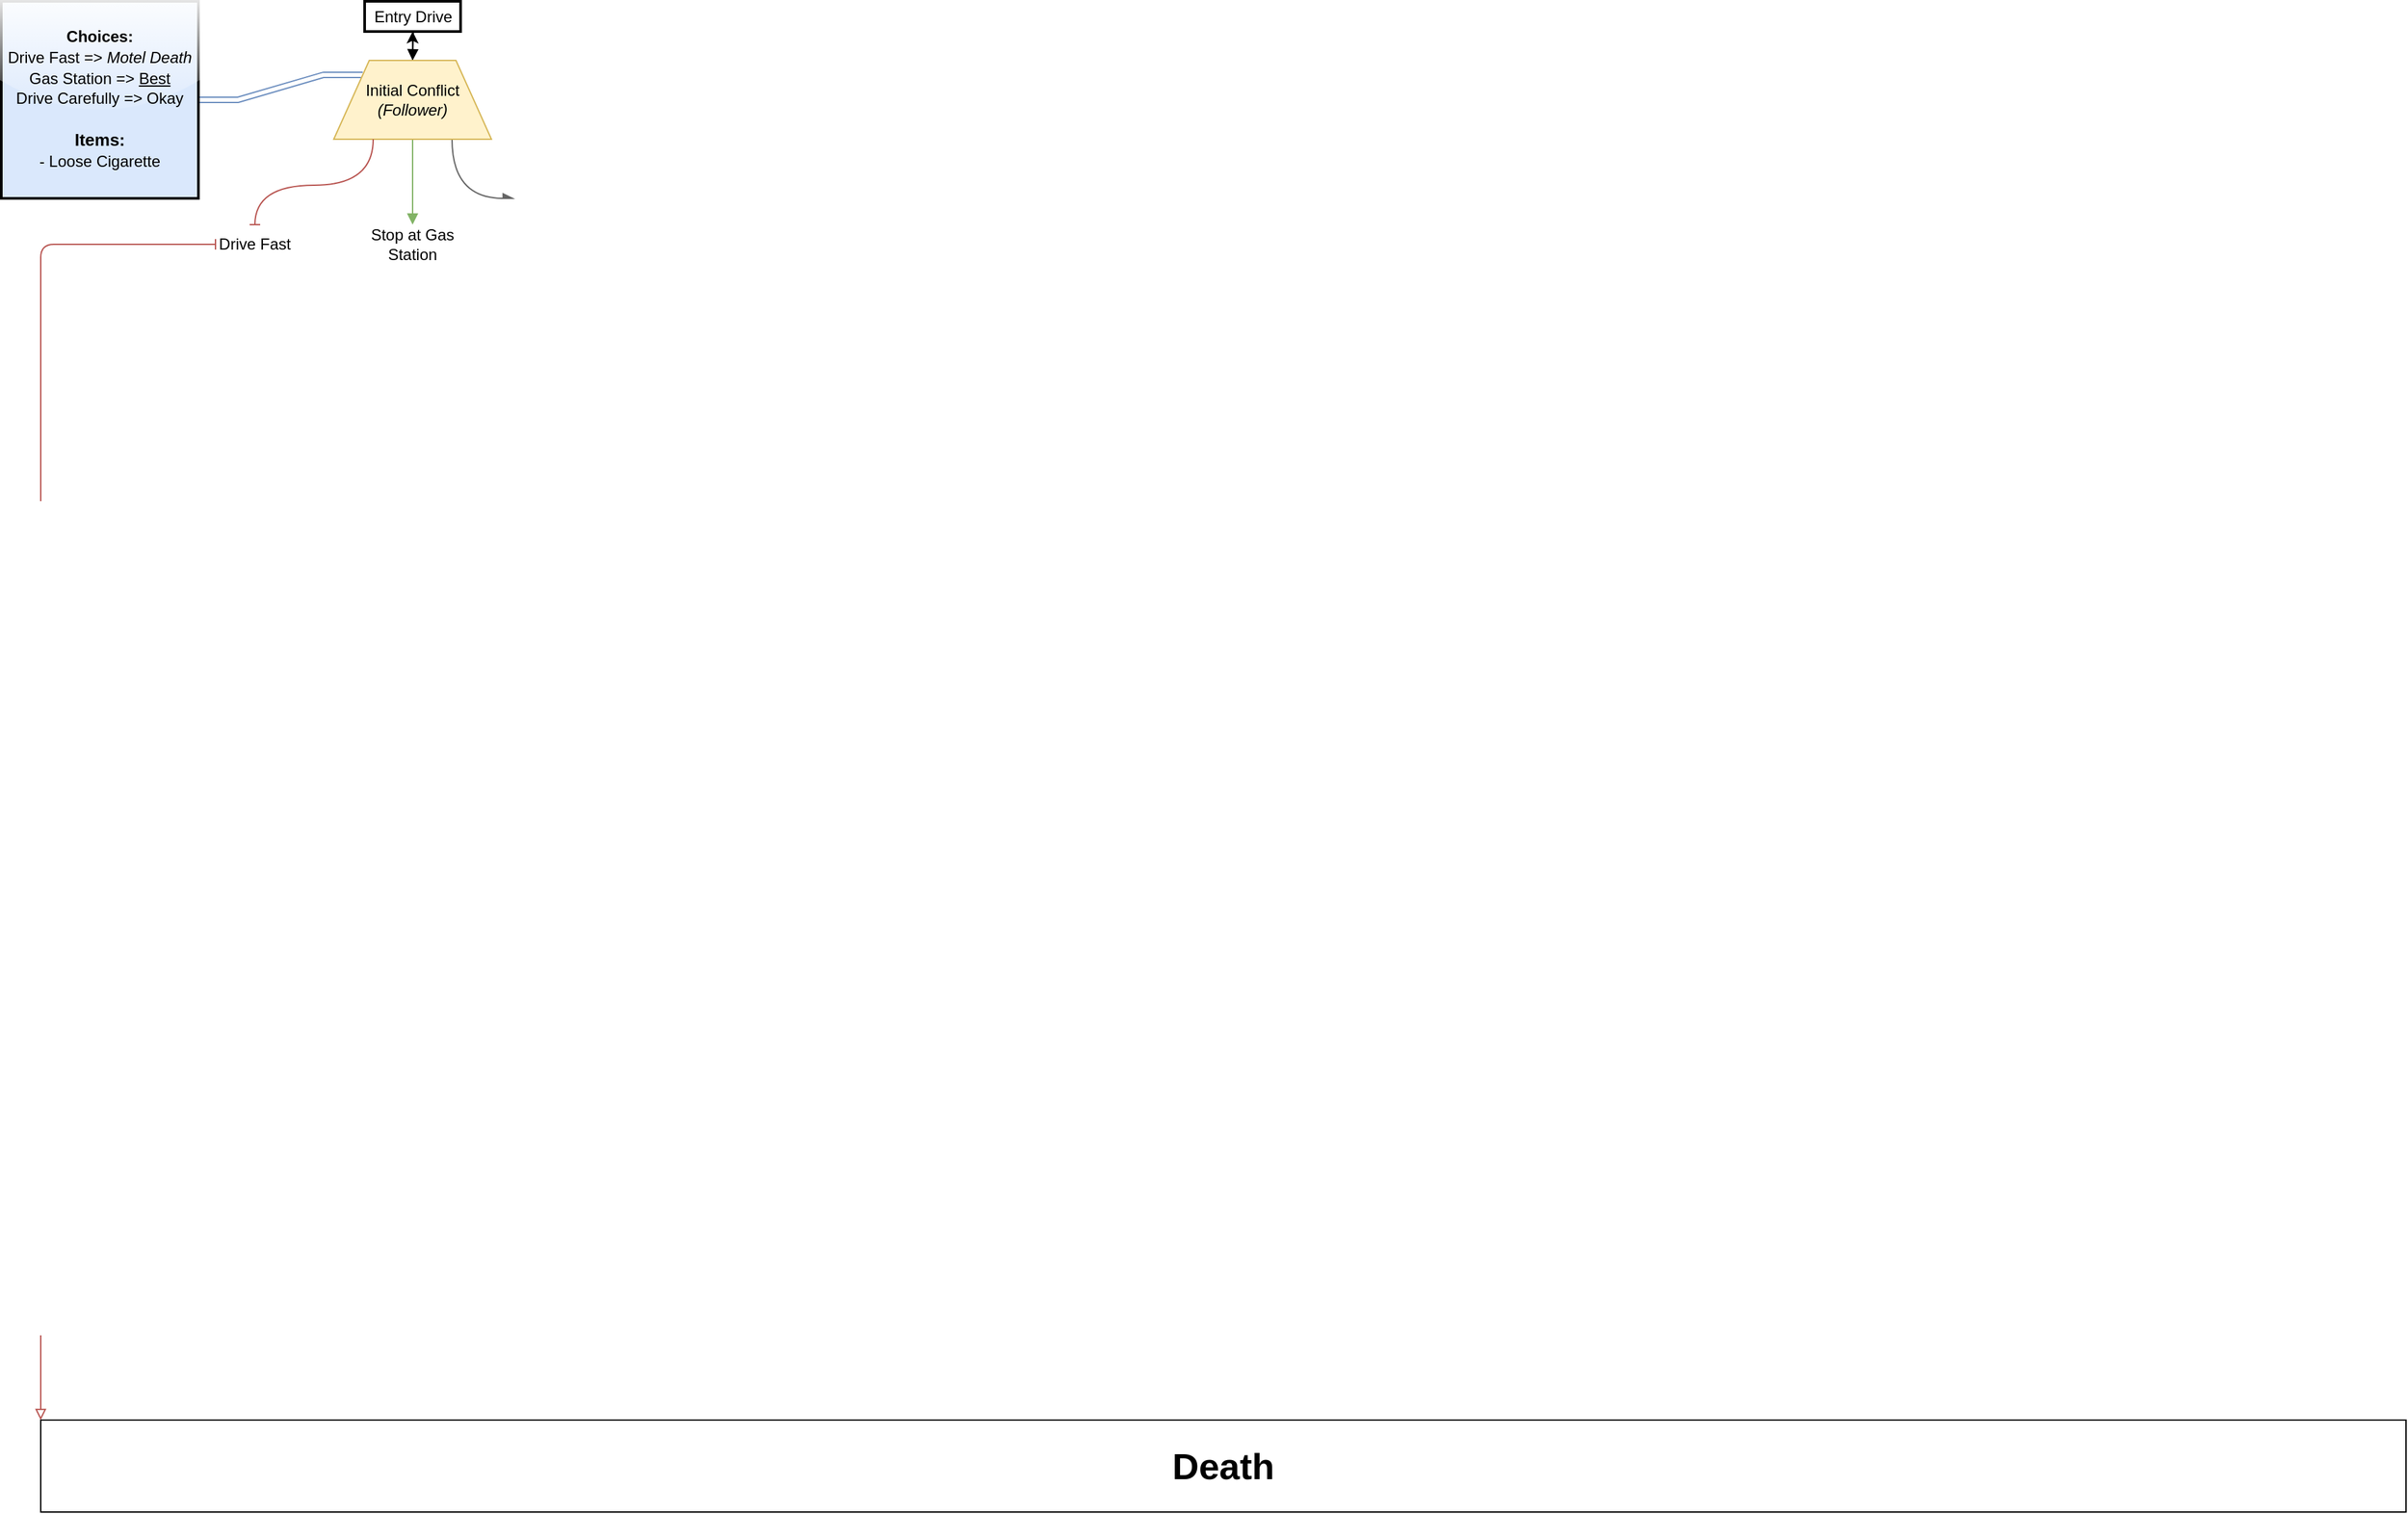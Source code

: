 <mxfile version="21.6.9" type="github">
  <diagram name="Page-1" id="sQd0xjiJjNnlhren32SC">
    <mxGraphModel dx="2574" dy="1621" grid="1" gridSize="10" guides="1" tooltips="1" connect="1" arrows="1" fold="1" page="1" pageScale="1" pageWidth="1920" pageHeight="1200" math="0" shadow="0">
      <root>
        <mxCell id="0" />
        <mxCell id="1" parent="0" />
        <mxCell id="2" value="Entry Drive" style="whiteSpace=wrap;strokeWidth=2;" parent="1" vertex="1">
          <mxGeometry x="-1633.5" y="-1190" width="73" height="23" as="geometry" />
        </mxCell>
        <mxCell id="12" value="" style="curved=1;startArrow=none;endArrow=block;exitX=0.507;exitY=1.01;entryX=0.5;entryY=0;entryDx=0;entryDy=0;" parent="1" source="2" target="HXRUX7Bo3C5i7UGBddSv-27" edge="1">
          <mxGeometry relative="1" as="geometry">
            <Array as="points" />
            <mxPoint x="-1597" y="-860" as="targetPoint" />
          </mxGeometry>
        </mxCell>
        <mxCell id="HXRUX7Bo3C5i7UGBddSv-31" value="" style="orthogonalLoop=1;jettySize=auto;html=1;entryX=0;entryY=0;entryDx=0;entryDy=0;exitX=0;exitY=0.5;exitDx=0;exitDy=0;shadow=0;fillColor=#f8cecc;strokeColor=#b85450;startArrow=baseDash;startFill=0;strokeWidth=1;targetPerimeterSpacing=0;endArrow=block;endFill=0;edgeStyle=orthogonalEdgeStyle;" edge="1" parent="1" source="HXRUX7Bo3C5i7UGBddSv-36" target="HXRUX7Bo3C5i7UGBddSv-34">
          <mxGeometry relative="1" as="geometry">
            <mxPoint x="-1830" y="-140" as="targetPoint" />
            <Array as="points">
              <mxPoint x="-1880" y="-1005" />
            </Array>
          </mxGeometry>
        </mxCell>
        <mxCell id="HXRUX7Bo3C5i7UGBddSv-40" style="edgeStyle=orthogonalEdgeStyle;rounded=0;orthogonalLoop=1;jettySize=auto;html=1;entryX=0.5;entryY=0;entryDx=0;entryDy=0;curved=1;startArrow=none;startFill=0;endArrow=block;endFill=1;fillColor=#d5e8d4;strokeColor=#82b366;" edge="1" parent="1" target="HXRUX7Bo3C5i7UGBddSv-39">
          <mxGeometry relative="1" as="geometry">
            <mxPoint x="-1597" y="-1085" as="sourcePoint" />
            <Array as="points">
              <mxPoint x="-1597" y="-1030" />
              <mxPoint x="-1597" y="-1030" />
            </Array>
          </mxGeometry>
        </mxCell>
        <mxCell id="HXRUX7Bo3C5i7UGBddSv-41" style="edgeStyle=entityRelationEdgeStyle;rounded=1;orthogonalLoop=1;jettySize=auto;html=1;exitX=0;exitY=0;exitDx=0;exitDy=0;entryX=1;entryY=0.5;entryDx=0;entryDy=0;shape=link;strokeWidth=1;shadow=0;startSize=6;endSize=6;fillColor=#dae8fc;strokeColor=#6c8ebf;" edge="1" parent="1" source="HXRUX7Bo3C5i7UGBddSv-27" target="HXRUX7Bo3C5i7UGBddSv-42">
          <mxGeometry relative="1" as="geometry">
            <mxPoint x="-1760" y="-1100" as="targetPoint" />
          </mxGeometry>
        </mxCell>
        <mxCell id="HXRUX7Bo3C5i7UGBddSv-45" style="edgeStyle=orthogonalEdgeStyle;rounded=0;orthogonalLoop=1;jettySize=auto;html=1;exitX=0.75;exitY=1;exitDx=0;exitDy=0;curved=1;endArrow=async;endFill=1;fillColor=#f5f5f5;gradientColor=#b3b3b3;strokeColor=#666666;" edge="1" parent="1" source="HXRUX7Bo3C5i7UGBddSv-27">
          <mxGeometry relative="1" as="geometry">
            <mxPoint x="-1520" y="-1040" as="targetPoint" />
            <Array as="points">
              <mxPoint x="-1567" y="-1040" />
            </Array>
          </mxGeometry>
        </mxCell>
        <mxCell id="HXRUX7Bo3C5i7UGBddSv-46" value="" style="edgeStyle=orthogonalEdgeStyle;rounded=0;orthogonalLoop=1;jettySize=auto;html=1;" edge="1" parent="1" source="HXRUX7Bo3C5i7UGBddSv-27" target="2">
          <mxGeometry relative="1" as="geometry" />
        </mxCell>
        <mxCell id="HXRUX7Bo3C5i7UGBddSv-27" value="Initial Conflict&lt;br&gt;&lt;i&gt;(Follower)&lt;/i&gt;" style="shape=trapezoid;perimeter=trapezoidPerimeter;whiteSpace=wrap;html=1;fixedSize=1;fillColor=#fff2cc;strokeColor=#d6b656;size=27;" vertex="1" parent="1">
          <mxGeometry x="-1657" y="-1145" width="120" height="60" as="geometry" />
        </mxCell>
        <mxCell id="HXRUX7Bo3C5i7UGBddSv-34" value="&lt;b&gt;&lt;font style=&quot;font-size: 28px;&quot;&gt;Death&lt;/font&gt;&lt;/b&gt;" style="rounded=0;whiteSpace=wrap;html=1;align=center;" vertex="1" parent="1">
          <mxGeometry x="-1880" y="-110" width="1800" height="70" as="geometry" />
        </mxCell>
        <mxCell id="HXRUX7Bo3C5i7UGBddSv-37" value="" style="edgeStyle=orthogonalEdgeStyle;rounded=0;orthogonalLoop=1;jettySize=auto;html=1;entryX=0.5;entryY=0;entryDx=0;entryDy=0;exitX=0.25;exitY=1;exitDx=0;exitDy=0;curved=1;shadow=0;fillColor=#f8cecc;strokeColor=#b85450;endArrow=baseDash;endFill=0;" edge="1" parent="1" source="HXRUX7Bo3C5i7UGBddSv-27" target="HXRUX7Bo3C5i7UGBddSv-36">
          <mxGeometry relative="1" as="geometry">
            <mxPoint x="-1643" y="-1002" as="sourcePoint" />
            <mxPoint x="-1880" y="-110" as="targetPoint" />
            <Array as="points">
              <mxPoint x="-1627" y="-1050" />
              <mxPoint x="-1717" y="-1050" />
            </Array>
          </mxGeometry>
        </mxCell>
        <mxCell id="HXRUX7Bo3C5i7UGBddSv-36" value="Drive Fast" style="text;html=1;strokeColor=none;fillColor=none;align=center;verticalAlign=middle;whiteSpace=wrap;rounded=0;" vertex="1" parent="1">
          <mxGeometry x="-1747" y="-1020" width="60" height="30" as="geometry" />
        </mxCell>
        <mxCell id="HXRUX7Bo3C5i7UGBddSv-39" value="Stop at Gas Station" style="text;html=1;strokeColor=none;fillColor=none;align=center;verticalAlign=middle;whiteSpace=wrap;rounded=0;" vertex="1" parent="1">
          <mxGeometry x="-1637" y="-1020" width="80" height="30" as="geometry" />
        </mxCell>
        <mxCell id="HXRUX7Bo3C5i7UGBddSv-42" value="&lt;p style=&quot;line-height: 130%;&quot;&gt;&lt;b&gt;Choices:&lt;br&gt;&lt;/b&gt;Drive Fast =&amp;gt; &lt;i&gt;Motel Death&lt;/i&gt;&lt;br&gt;Gas Station =&amp;gt; &lt;u&gt;Best&lt;br&gt;&lt;/u&gt;Drive Carefully =&amp;gt; Okay&lt;br&gt;&lt;br&gt;&lt;font style=&quot;font-size: 13px;&quot;&gt;&lt;b&gt;Items:&lt;/b&gt;&lt;br&gt;&lt;/font&gt;- Loose Cigarette&lt;/p&gt;" style="whiteSpace=wrap;html=1;aspect=fixed;fillColor=#dae8fc;strokeColor=default;strokeWidth=2;gradientColor=none;rounded=0;glass=1;shadow=0;" vertex="1" parent="1">
          <mxGeometry x="-1910" y="-1190" width="150" height="150" as="geometry" />
        </mxCell>
      </root>
    </mxGraphModel>
  </diagram>
</mxfile>
